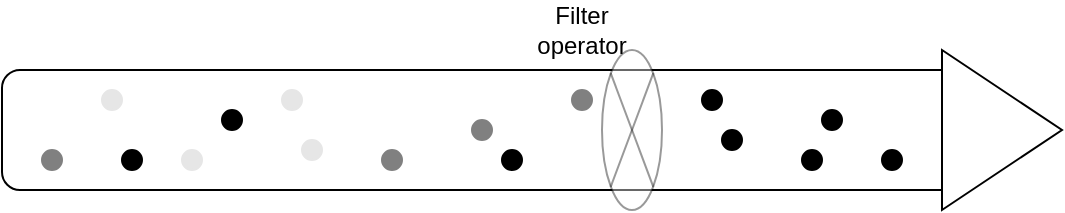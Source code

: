 <mxfile version="12.4.8" type="device"><diagram id="DUA14WECuUK7rayH4giu" name="Page-1"><mxGraphModel dx="1363" dy="774" grid="1" gridSize="10" guides="1" tooltips="1" connect="1" arrows="1" fold="1" page="1" pageScale="1" pageWidth="827" pageHeight="1169" math="0" shadow="0"><root><mxCell id="0"/><mxCell id="1" parent="0"/><mxCell id="yZv2TEbFk_MY6Wr63Nvd-1" value="" style="rounded=1;whiteSpace=wrap;html=1;" vertex="1" parent="1"><mxGeometry x="20" y="40" width="480" height="60" as="geometry"/></mxCell><mxCell id="yZv2TEbFk_MY6Wr63Nvd-2" value="Filter operator" style="text;html=1;strokeColor=none;fillColor=none;align=center;verticalAlign=middle;whiteSpace=wrap;rounded=0;" vertex="1" parent="1"><mxGeometry x="280" y="10" width="60" height="20" as="geometry"/></mxCell><mxCell id="yZv2TEbFk_MY6Wr63Nvd-3" value="" style="shape=sumEllipse;perimeter=ellipsePerimeter;whiteSpace=wrap;html=1;backgroundOutline=1;opacity=40;" vertex="1" parent="1"><mxGeometry x="320" y="30" width="30" height="80" as="geometry"/></mxCell><mxCell id="yZv2TEbFk_MY6Wr63Nvd-4" value="" style="ellipse;whiteSpace=wrap;html=1;aspect=fixed;gradientColor=none;fillColor=#000000;" vertex="1" parent="1"><mxGeometry x="130" y="60" width="10" height="10" as="geometry"/></mxCell><mxCell id="yZv2TEbFk_MY6Wr63Nvd-5" value="" style="ellipse;whiteSpace=wrap;html=1;aspect=fixed;gradientColor=none;fillColor=#000000;" vertex="1" parent="1"><mxGeometry x="270" y="80" width="10" height="10" as="geometry"/></mxCell><mxCell id="yZv2TEbFk_MY6Wr63Nvd-6" value="" style="ellipse;whiteSpace=wrap;html=1;aspect=fixed;gradientColor=none;fillColor=#000000;" vertex="1" parent="1"><mxGeometry x="80" y="80" width="10" height="10" as="geometry"/></mxCell><mxCell id="yZv2TEbFk_MY6Wr63Nvd-7" value="" style="ellipse;whiteSpace=wrap;html=1;aspect=fixed;gradientColor=none;fillColor=#E6E6E6;strokeColor=#E6E6E6;" vertex="1" parent="1"><mxGeometry x="70" y="50" width="10" height="10" as="geometry"/></mxCell><mxCell id="yZv2TEbFk_MY6Wr63Nvd-8" value="" style="ellipse;whiteSpace=wrap;html=1;aspect=fixed;gradientColor=none;fillColor=#000000;" vertex="1" parent="1"><mxGeometry x="370" y="50" width="10" height="10" as="geometry"/></mxCell><mxCell id="yZv2TEbFk_MY6Wr63Nvd-12" value="" style="ellipse;whiteSpace=wrap;html=1;aspect=fixed;gradientColor=none;fillColor=#000000;" vertex="1" parent="1"><mxGeometry x="380" y="70" width="10" height="10" as="geometry"/></mxCell><mxCell id="yZv2TEbFk_MY6Wr63Nvd-13" value="" style="ellipse;whiteSpace=wrap;html=1;aspect=fixed;gradientColor=none;fillColor=#000000;" vertex="1" parent="1"><mxGeometry x="430" y="60" width="10" height="10" as="geometry"/></mxCell><mxCell id="yZv2TEbFk_MY6Wr63Nvd-14" value="" style="ellipse;whiteSpace=wrap;html=1;aspect=fixed;gradientColor=none;fillColor=#000000;" vertex="1" parent="1"><mxGeometry x="420" y="80" width="10" height="10" as="geometry"/></mxCell><mxCell id="yZv2TEbFk_MY6Wr63Nvd-16" value="" style="ellipse;whiteSpace=wrap;html=1;aspect=fixed;gradientColor=none;fillColor=#000000;" vertex="1" parent="1"><mxGeometry x="460" y="80" width="10" height="10" as="geometry"/></mxCell><mxCell id="yZv2TEbFk_MY6Wr63Nvd-17" value="" style="ellipse;whiteSpace=wrap;html=1;aspect=fixed;gradientColor=none;fillColor=#E6E6E6;strokeColor=#E6E6E6;" vertex="1" parent="1"><mxGeometry x="110" y="80" width="10" height="10" as="geometry"/></mxCell><mxCell id="yZv2TEbFk_MY6Wr63Nvd-18" value="" style="ellipse;whiteSpace=wrap;html=1;aspect=fixed;gradientColor=none;fillColor=#E6E6E6;strokeColor=#E6E6E6;" vertex="1" parent="1"><mxGeometry x="160" y="50" width="10" height="10" as="geometry"/></mxCell><mxCell id="yZv2TEbFk_MY6Wr63Nvd-19" value="" style="ellipse;whiteSpace=wrap;html=1;aspect=fixed;gradientColor=none;fillColor=#808080;strokeColor=#808080;" vertex="1" parent="1"><mxGeometry x="210" y="80" width="10" height="10" as="geometry"/></mxCell><mxCell id="yZv2TEbFk_MY6Wr63Nvd-24" value="" style="ellipse;whiteSpace=wrap;html=1;aspect=fixed;gradientColor=none;fillColor=#808080;strokeColor=#808080;" vertex="1" parent="1"><mxGeometry x="40" y="80" width="10" height="10" as="geometry"/></mxCell><mxCell id="yZv2TEbFk_MY6Wr63Nvd-25" value="" style="ellipse;whiteSpace=wrap;html=1;aspect=fixed;gradientColor=none;fillColor=#808080;strokeColor=#808080;" vertex="1" parent="1"><mxGeometry x="255" y="65" width="10" height="10" as="geometry"/></mxCell><mxCell id="yZv2TEbFk_MY6Wr63Nvd-26" value="" style="ellipse;whiteSpace=wrap;html=1;aspect=fixed;gradientColor=none;fillColor=#808080;strokeColor=#808080;" vertex="1" parent="1"><mxGeometry x="305" y="50" width="10" height="10" as="geometry"/></mxCell><mxCell id="yZv2TEbFk_MY6Wr63Nvd-27" value="" style="ellipse;whiteSpace=wrap;html=1;aspect=fixed;gradientColor=none;fillColor=#E6E6E6;strokeColor=#E6E6E6;" vertex="1" parent="1"><mxGeometry x="170" y="75" width="10" height="10" as="geometry"/></mxCell><mxCell id="yZv2TEbFk_MY6Wr63Nvd-31" value="" style="triangle;whiteSpace=wrap;html=1;strokeColor=#000000;fillColor=#FFFFFF;gradientColor=none;" vertex="1" parent="1"><mxGeometry x="490" y="30" width="60" height="80" as="geometry"/></mxCell></root></mxGraphModel></diagram></mxfile>